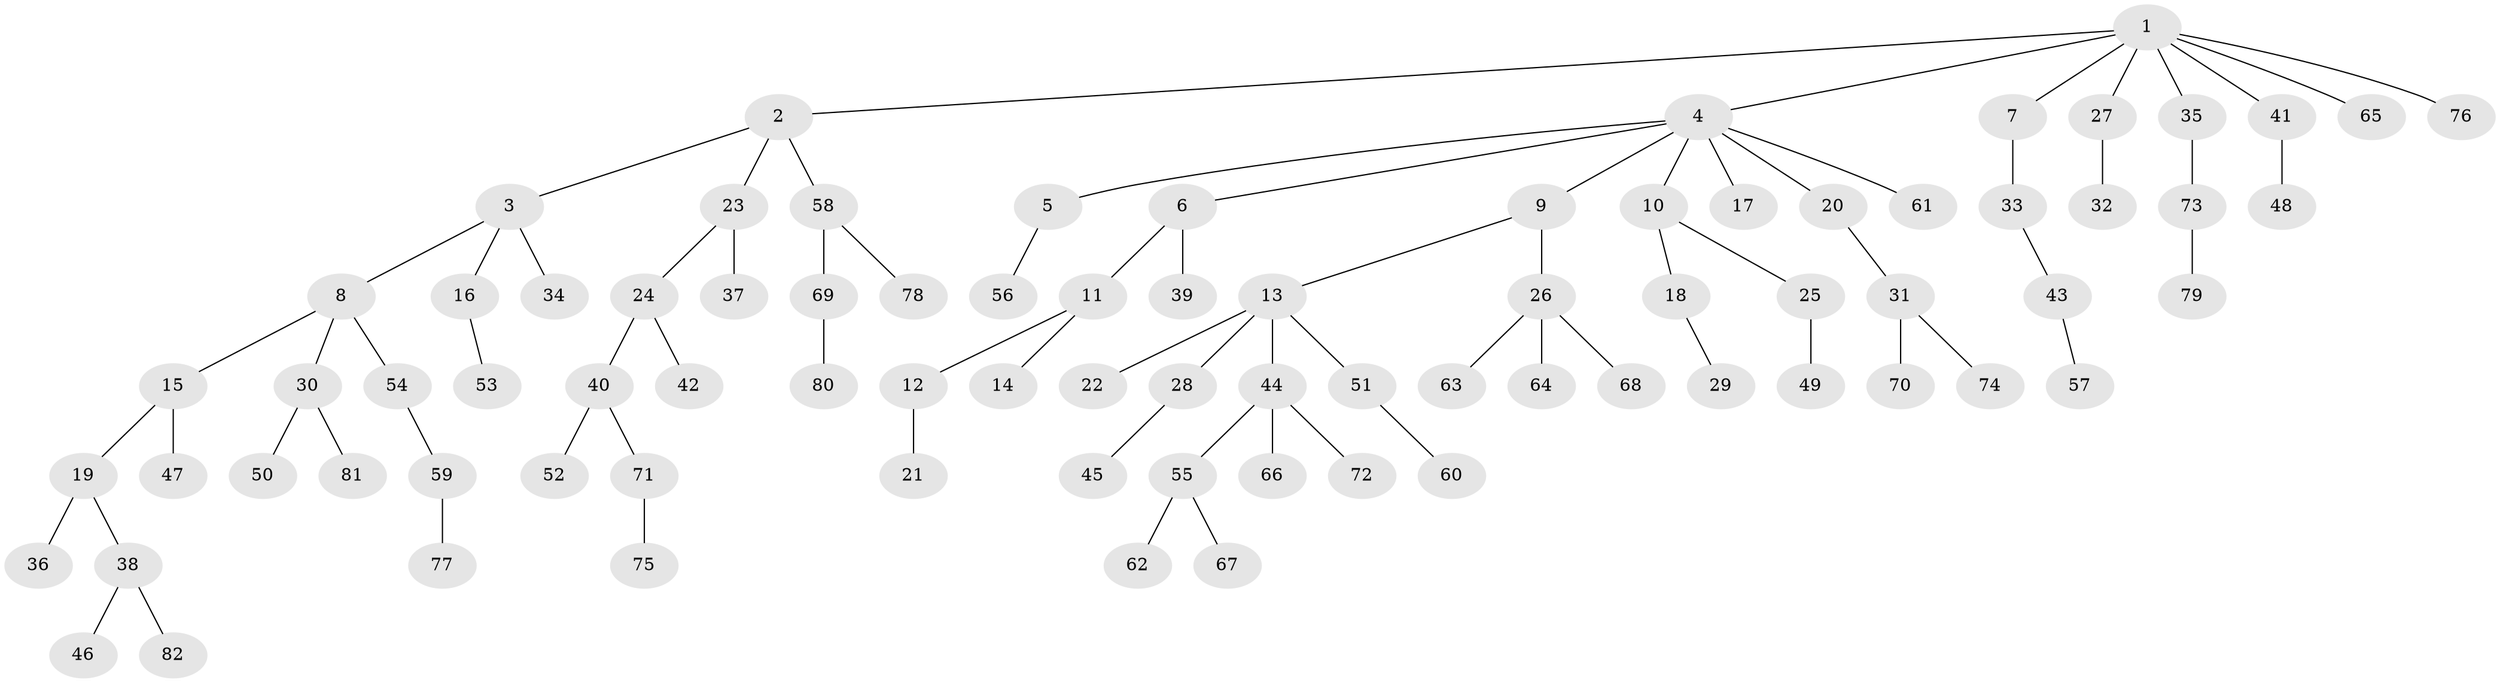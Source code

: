 // coarse degree distribution, {8: 0.0392156862745098, 6: 0.0196078431372549, 2: 0.29411764705882354, 5: 0.0392156862745098, 3: 0.0392156862745098, 1: 0.5490196078431373, 4: 0.0196078431372549}
// Generated by graph-tools (version 1.1) at 2025/24/03/03/25 07:24:07]
// undirected, 82 vertices, 81 edges
graph export_dot {
graph [start="1"]
  node [color=gray90,style=filled];
  1;
  2;
  3;
  4;
  5;
  6;
  7;
  8;
  9;
  10;
  11;
  12;
  13;
  14;
  15;
  16;
  17;
  18;
  19;
  20;
  21;
  22;
  23;
  24;
  25;
  26;
  27;
  28;
  29;
  30;
  31;
  32;
  33;
  34;
  35;
  36;
  37;
  38;
  39;
  40;
  41;
  42;
  43;
  44;
  45;
  46;
  47;
  48;
  49;
  50;
  51;
  52;
  53;
  54;
  55;
  56;
  57;
  58;
  59;
  60;
  61;
  62;
  63;
  64;
  65;
  66;
  67;
  68;
  69;
  70;
  71;
  72;
  73;
  74;
  75;
  76;
  77;
  78;
  79;
  80;
  81;
  82;
  1 -- 2;
  1 -- 4;
  1 -- 7;
  1 -- 27;
  1 -- 35;
  1 -- 41;
  1 -- 65;
  1 -- 76;
  2 -- 3;
  2 -- 23;
  2 -- 58;
  3 -- 8;
  3 -- 16;
  3 -- 34;
  4 -- 5;
  4 -- 6;
  4 -- 9;
  4 -- 10;
  4 -- 17;
  4 -- 20;
  4 -- 61;
  5 -- 56;
  6 -- 11;
  6 -- 39;
  7 -- 33;
  8 -- 15;
  8 -- 30;
  8 -- 54;
  9 -- 13;
  9 -- 26;
  10 -- 18;
  10 -- 25;
  11 -- 12;
  11 -- 14;
  12 -- 21;
  13 -- 22;
  13 -- 28;
  13 -- 44;
  13 -- 51;
  15 -- 19;
  15 -- 47;
  16 -- 53;
  18 -- 29;
  19 -- 36;
  19 -- 38;
  20 -- 31;
  23 -- 24;
  23 -- 37;
  24 -- 40;
  24 -- 42;
  25 -- 49;
  26 -- 63;
  26 -- 64;
  26 -- 68;
  27 -- 32;
  28 -- 45;
  30 -- 50;
  30 -- 81;
  31 -- 70;
  31 -- 74;
  33 -- 43;
  35 -- 73;
  38 -- 46;
  38 -- 82;
  40 -- 52;
  40 -- 71;
  41 -- 48;
  43 -- 57;
  44 -- 55;
  44 -- 66;
  44 -- 72;
  51 -- 60;
  54 -- 59;
  55 -- 62;
  55 -- 67;
  58 -- 69;
  58 -- 78;
  59 -- 77;
  69 -- 80;
  71 -- 75;
  73 -- 79;
}
